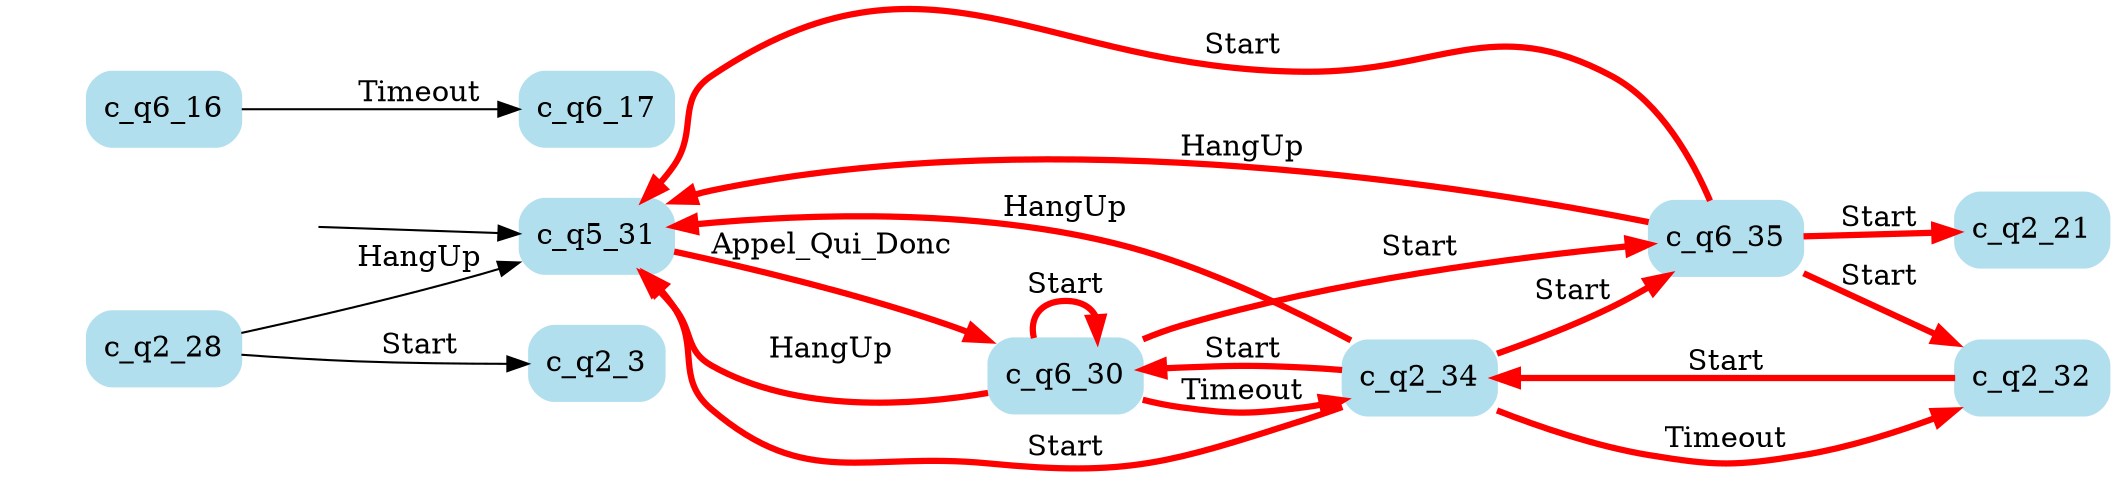 digraph G {

	rankdir = LR;

	start_c_q5_31[style=invisible];

	node[shape=box, style="rounded, filled", color=lightblue2];

	c_q6_30[label="c_q6_30"];
	c_q2_32[label="c_q2_32"];
	c_q6_17[label="c_q6_17"];
	c_q2_3[label="c_q2_3"];
	c_q2_34[label="c_q2_34"];
	c_q2_21[label="c_q2_21"];
	c_q6_35[label="c_q6_35"];
	c_q2_28[label="c_q2_28"];
	c_q5_31[label="c_q5_31"];
	c_q6_16[label="c_q6_16"];

	start_c_q5_31 -> c_q5_31;
	c_q5_31 -> c_q6_30[label="Appel_Qui_Donc", penwidth=3, color=red];
	c_q2_28 -> c_q2_3[label="Start"];
	c_q2_34 -> c_q2_32[label="Timeout", penwidth=3, color=red];
	c_q2_34 -> c_q5_31[label="Start", penwidth=3, color=red];
	c_q2_34 -> c_q5_31[label="HangUp", penwidth=3, color=red];
	c_q2_34 -> c_q6_30[label="Start", penwidth=3, color=red];
	c_q6_30 -> c_q6_35[label="Start", penwidth=3, color=red];
	c_q6_30 -> c_q6_30[label="Start", penwidth=3, color=red];
	c_q6_16 -> c_q6_17[label="Timeout"];
	c_q6_35 -> c_q2_32[label="Start", penwidth=3, color=red];
	c_q6_35 -> c_q2_21[label="Start", penwidth=3, color=red];
	c_q6_30 -> c_q2_34[label="Timeout", penwidth=3, color=red];
	c_q6_35 -> c_q5_31[label="Start", penwidth=3, color=red];
	c_q6_35 -> c_q5_31[label="HangUp", penwidth=3, color=red];
	c_q2_28 -> c_q5_31[label="HangUp"];
	c_q6_30 -> c_q5_31[label="HangUp", penwidth=3, color=red];
	c_q2_32 -> c_q2_34[label="Start", penwidth=3, color=red];
	c_q2_34 -> c_q6_35[label="Start", penwidth=3, color=red];

}